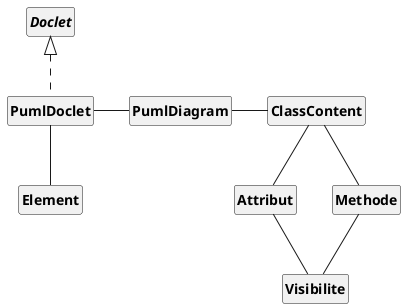 @startuml
'https://plantuml.com/class-diagram

skinparam style strictuml
skinparam classAttributeIconSize 0
skinparam classFontStyle Bold

hide empty members

class PumlDoclet implements Doclet{

}

class PumlDiagram {

}

class ClassContent {

}

class Element {

}


class Attribut {

}

class Methode {

}

enum Visibilite {

}

PumlDoclet - PumlDiagram
PumlDoclet -- Element
PumlDiagram - ClassContent
ClassContent -- Attribut
ClassContent -- Methode
Attribut -- Visibilite
Methode -- Visibilite

@enduml